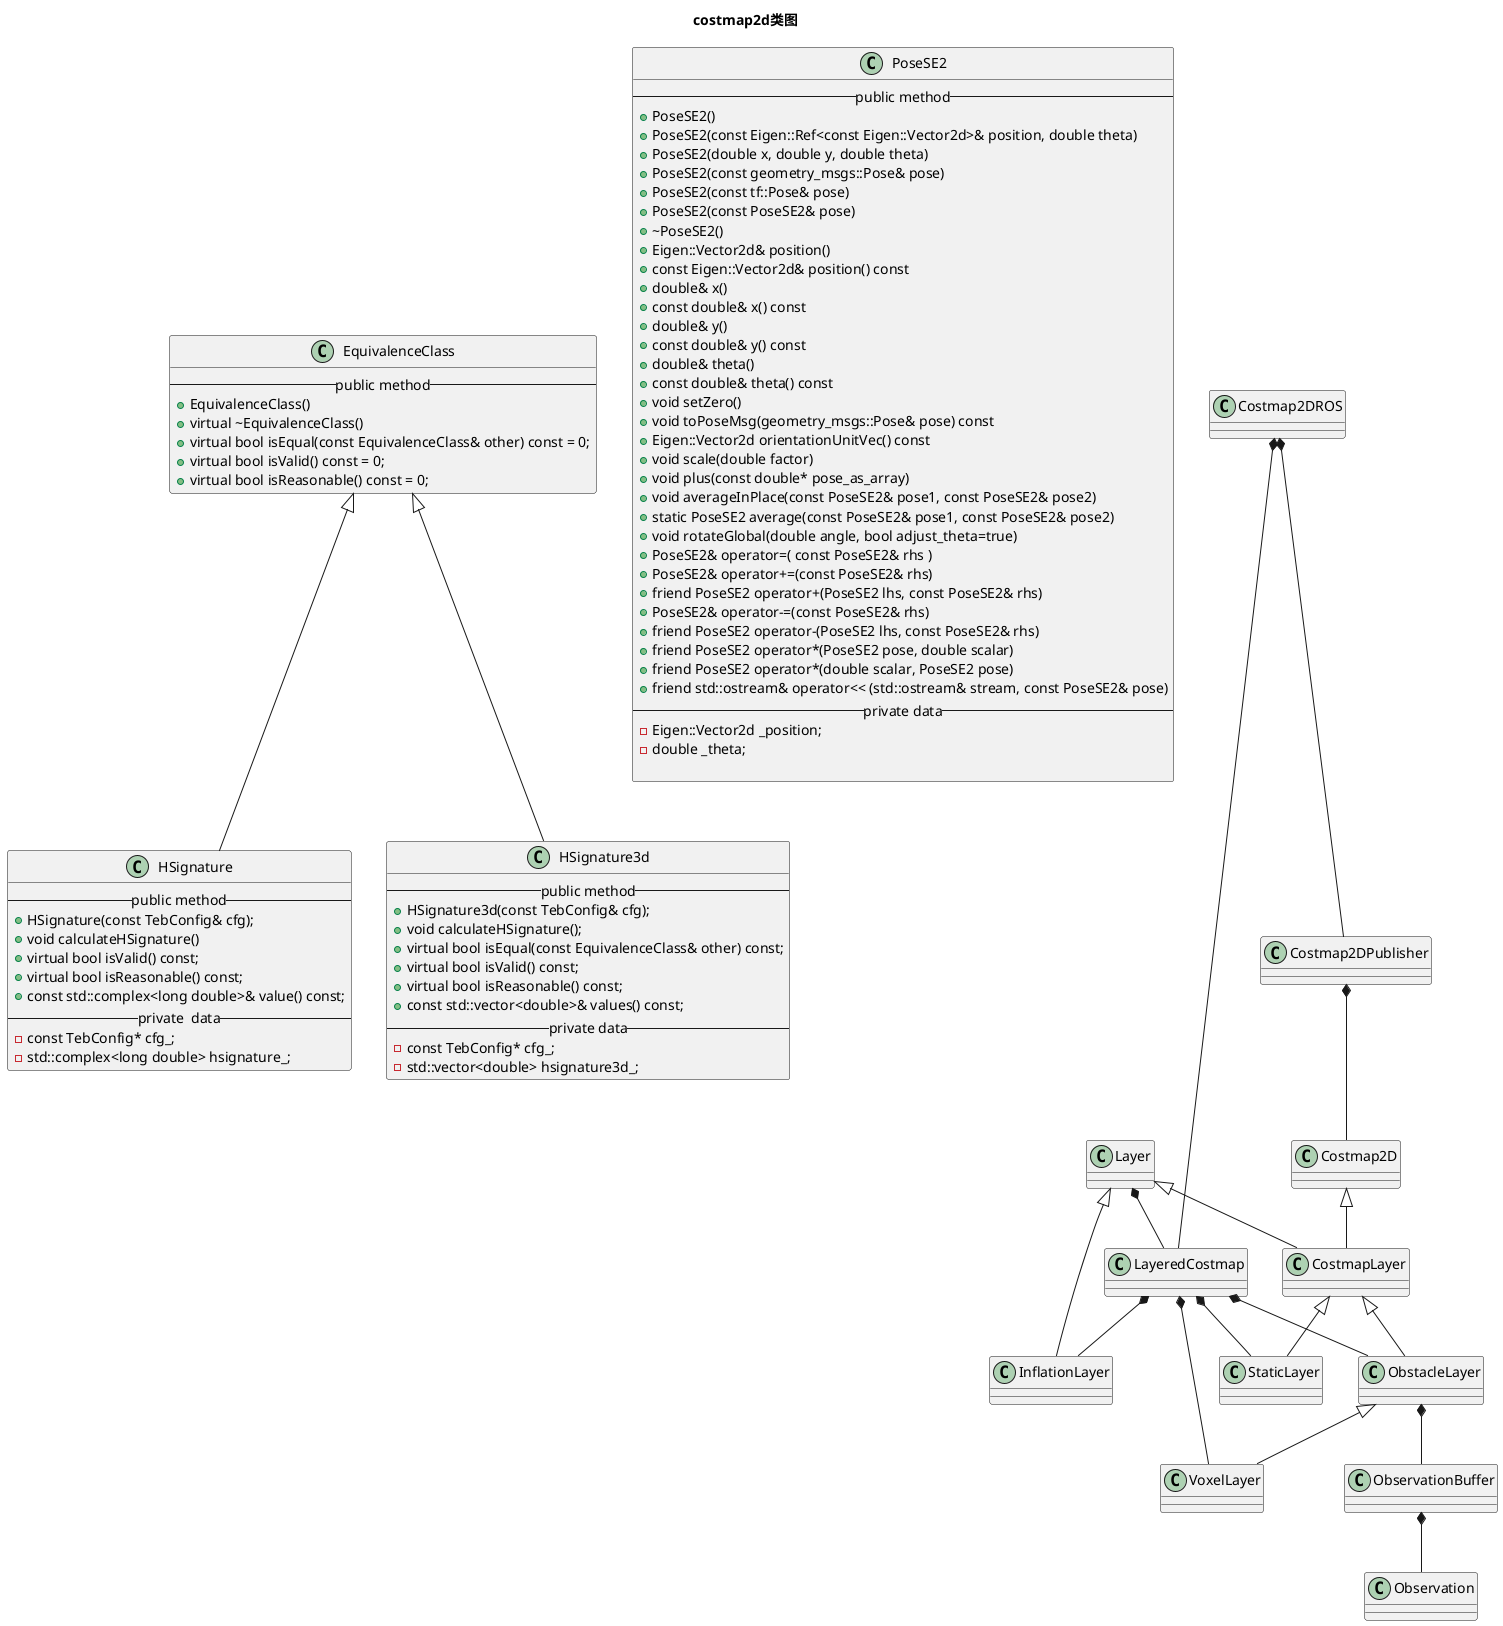 @startuml
Title "costmap2d类图"

class EquivalenceClass
{
-- public method --
   +EquivalenceClass()
   +virtual ~EquivalenceClass()
   +virtual bool isEqual(const EquivalenceClass& other) const = 0;
   +virtual bool isValid() const = 0;
   +virtual bool isReasonable() const = 0;
}



class PoseSE2
{
-- public method --
  +PoseSE2()
  +PoseSE2(const Eigen::Ref<const Eigen::Vector2d>& position, double theta)
  +PoseSE2(double x, double y, double theta)
  +PoseSE2(const geometry_msgs::Pose& pose)
  +PoseSE2(const tf::Pose& pose)
  +PoseSE2(const PoseSE2& pose)
  +~PoseSE2()
  +Eigen::Vector2d& position()
  +const Eigen::Vector2d& position() const
  +double& x()
  +const double& x() const
  +double& y()
  +const double& y() const
  +double& theta()
  +const double& theta() const
  +void setZero()
  +void toPoseMsg(geometry_msgs::Pose& pose) const
  +Eigen::Vector2d orientationUnitVec() const
  +void scale(double factor)
  +void plus(const double* pose_as_array)
  +void averageInPlace(const PoseSE2& pose1, const PoseSE2& pose2)
  +static PoseSE2 average(const PoseSE2& pose1, const PoseSE2& pose2)
  +void rotateGlobal(double angle, bool adjust_theta=true)
  +PoseSE2& operator=( const PoseSE2& rhs )
  +PoseSE2& operator+=(const PoseSE2& rhs)
  +friend PoseSE2 operator+(PoseSE2 lhs, const PoseSE2& rhs)
  +PoseSE2& operator-=(const PoseSE2& rhs)
  +friend PoseSE2 operator-(PoseSE2 lhs, const PoseSE2& rhs)
  +friend PoseSE2 operator*(PoseSE2 pose, double scalar)
  +friend PoseSE2 operator*(double scalar, PoseSE2 pose)
  +friend std::ostream& operator<< (std::ostream& stream, const PoseSE2& pose)
-- private data --
  -Eigen::Vector2d _position;
  -double _theta;

}



class HSignature
{
-- public method --
  +HSignature(const TebConfig& cfg);
  +void calculateHSignature()
  +virtual bool isValid() const;
  +virtual bool isReasonable() const;
  +const std::complex<long double>& value() const;
-- private  data --
  -const TebConfig* cfg_;
  -std::complex<long double> hsignature_;
}

class HSignature3d
{
--public method --
  +HSignature3d(const TebConfig& cfg);
  +void calculateHSignature();
  +virtual bool isEqual(const EquivalenceClass& other) const;
  +virtual bool isValid() const;
  +virtual bool isReasonable() const;
  +const std::vector<double>& values() const;
-- private data --
  -const TebConfig* cfg_;
  -std::vector<double> hsignature3d_;
}



EquivalenceClass <|-- HSignature
EquivalenceClass <|-- HSignature3d







Costmap2DROS *-- Costmap2DPublisher
Costmap2DROS *-- LayeredCostmap
Costmap2DPublisher *-- Costmap2D
Layer *-- LayeredCostmap
LayeredCostmap *-- InflationLayer
LayeredCostmap *-- ObstacleLayer
LayeredCostmap *-- StaticLayer
LayeredCostmap *-- VoxelLayer

ObstacleLayer *-- ObservationBuffer
ObservationBuffer *-- Observation
Layer <|-- InflationLayer

CostmapLayer <|-- StaticLayer
Costmap2D <|-- CostmapLayer
Layer <|-- CostmapLayer
CostmapLayer <|-- ObstacleLayer
ObstacleLayer <|-- VoxelLayer


@enduml